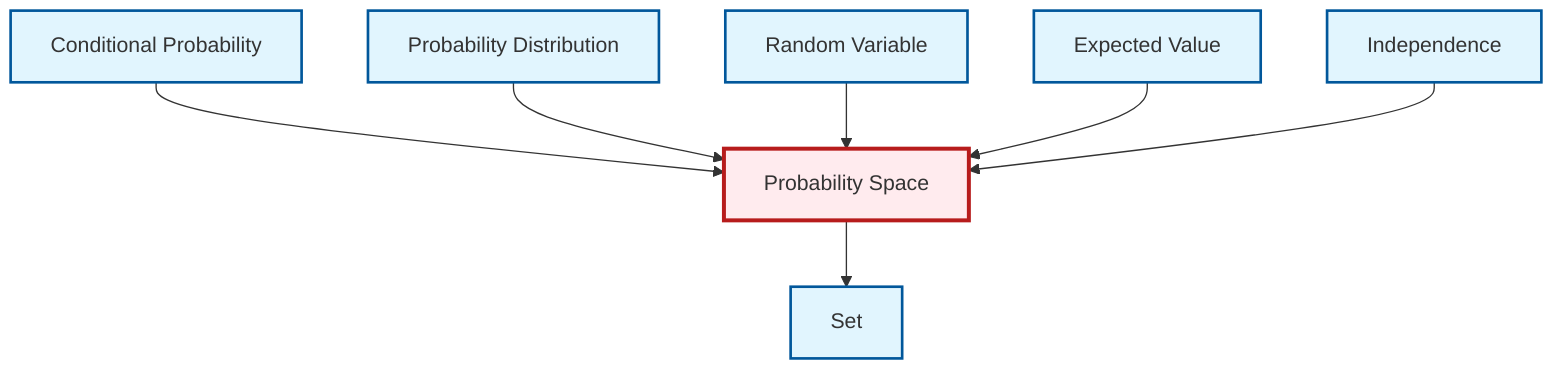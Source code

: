 graph TD
    classDef definition fill:#e1f5fe,stroke:#01579b,stroke-width:2px
    classDef theorem fill:#f3e5f5,stroke:#4a148c,stroke-width:2px
    classDef axiom fill:#fff3e0,stroke:#e65100,stroke-width:2px
    classDef example fill:#e8f5e9,stroke:#1b5e20,stroke-width:2px
    classDef current fill:#ffebee,stroke:#b71c1c,stroke-width:3px
    def-expectation["Expected Value"]:::definition
    def-independence["Independence"]:::definition
    def-random-variable["Random Variable"]:::definition
    def-probability-distribution["Probability Distribution"]:::definition
    def-probability-space["Probability Space"]:::definition
    def-conditional-probability["Conditional Probability"]:::definition
    def-set["Set"]:::definition
    def-conditional-probability --> def-probability-space
    def-probability-distribution --> def-probability-space
    def-probability-space --> def-set
    def-random-variable --> def-probability-space
    def-expectation --> def-probability-space
    def-independence --> def-probability-space
    class def-probability-space current
